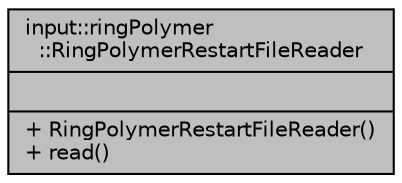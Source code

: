 digraph "input::ringPolymer::RingPolymerRestartFileReader"
{
 // LATEX_PDF_SIZE
  edge [fontname="Helvetica",fontsize="10",labelfontname="Helvetica",labelfontsize="10"];
  node [fontname="Helvetica",fontsize="10",shape=record];
  Node1 [label="{input::ringPolymer\l::RingPolymerRestartFileReader\n||+ RingPolymerRestartFileReader()\l+ read()\l}",height=0.2,width=0.4,color="black", fillcolor="grey75", style="filled", fontcolor="black",tooltip="Reads a .rpmd.rst file sets the ring polymer beads in the engine."];
}
